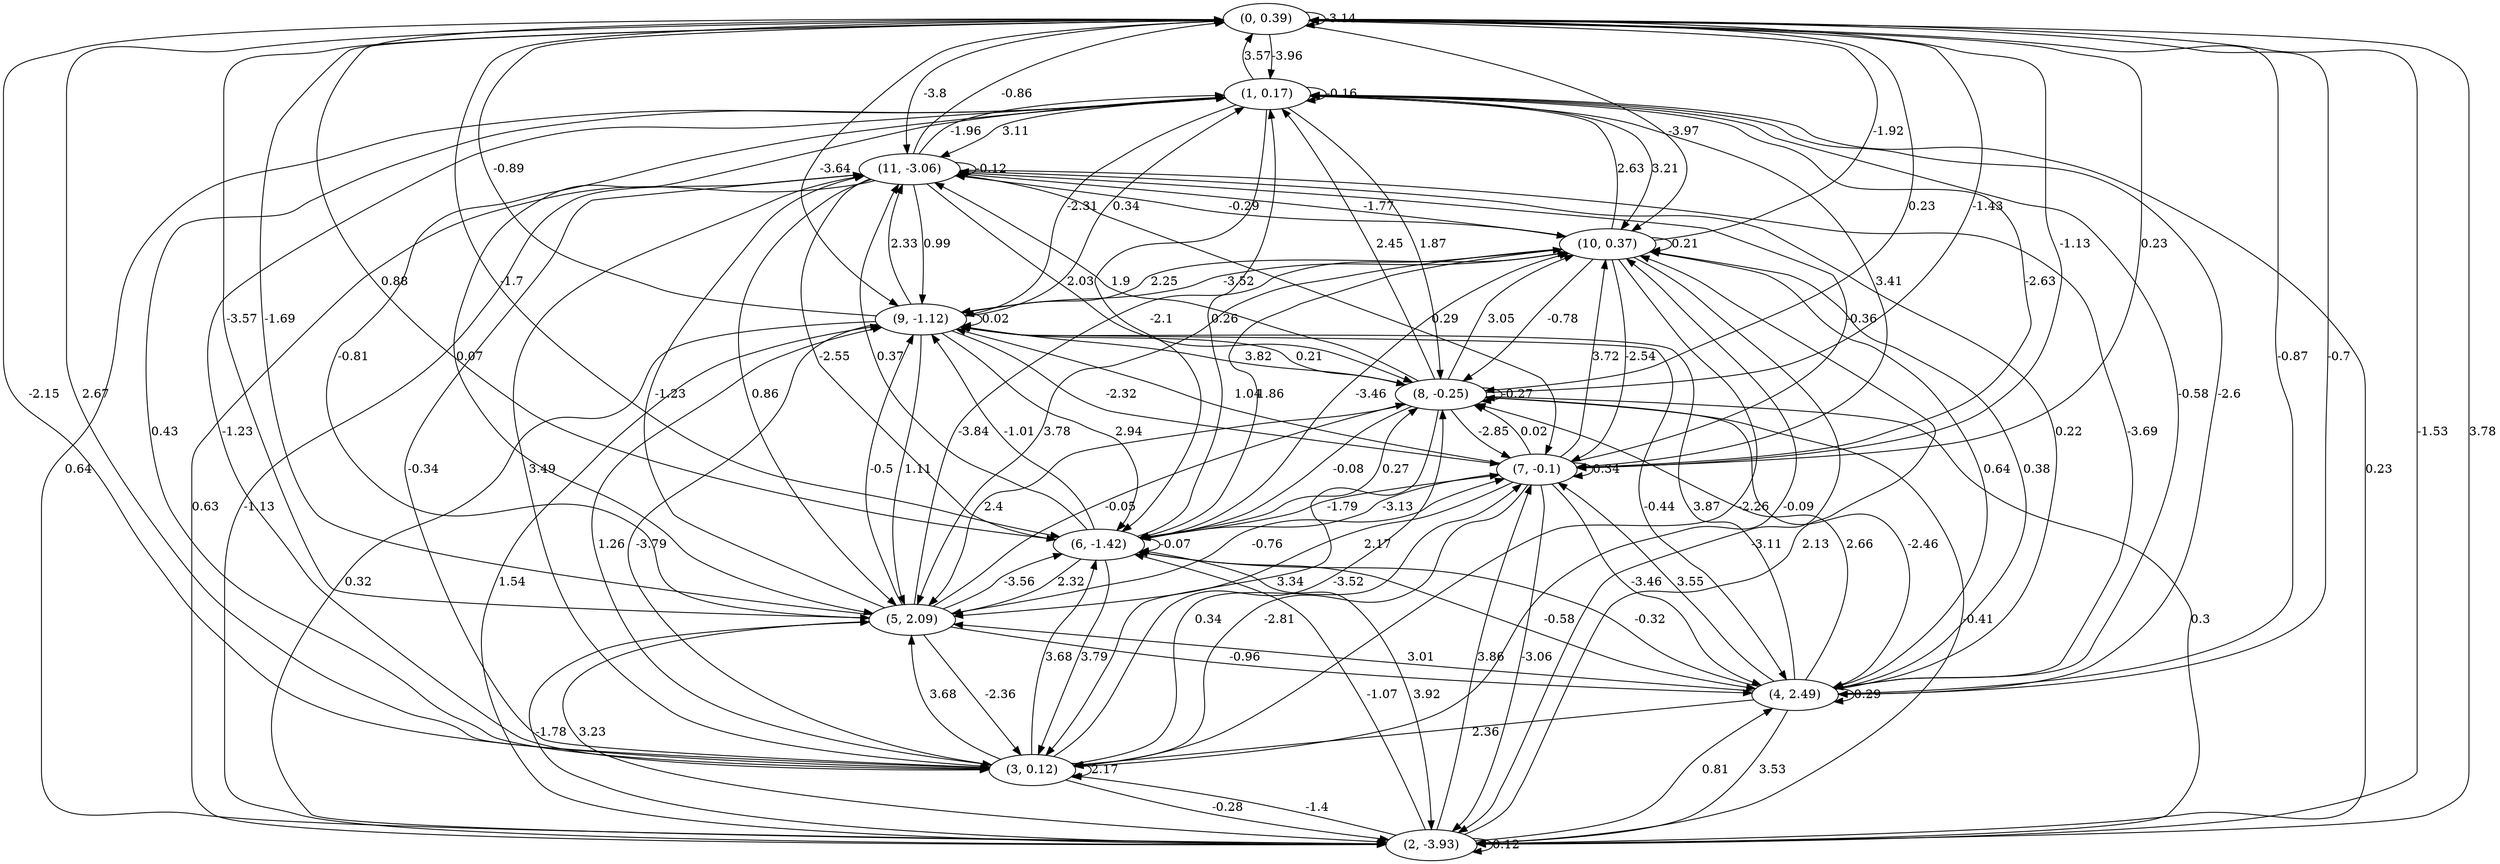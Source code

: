 digraph {
    0 [ label = "(0, 0.39)" ]
    1 [ label = "(1, 0.17)" ]
    2 [ label = "(2, -3.93)" ]
    3 [ label = "(3, 0.12)" ]
    4 [ label = "(4, 2.49)" ]
    5 [ label = "(5, 2.09)" ]
    6 [ label = "(6, -1.42)" ]
    7 [ label = "(7, -0.1)" ]
    8 [ label = "(8, -0.25)" ]
    9 [ label = "(9, -1.12)" ]
    10 [ label = "(10, 0.37)" ]
    11 [ label = "(11, -3.06)" ]
    0 -> 0 [ label = "-3.14" ]
    1 -> 1 [ label = "-0.16" ]
    2 -> 2 [ label = "0.12" ]
    3 -> 3 [ label = "2.17" ]
    4 -> 4 [ label = "0.29" ]
    6 -> 6 [ label = "-0.07" ]
    7 -> 7 [ label = "0.34" ]
    8 -> 8 [ label = "-0.27" ]
    9 -> 9 [ label = "0.02" ]
    10 -> 10 [ label = "0.21" ]
    11 -> 11 [ label = "-0.12" ]
    1 -> 0 [ label = "3.57" ]
    2 -> 0 [ label = "3.78" ]
    3 -> 0 [ label = "2.67" ]
    4 -> 0 [ label = "-0.87" ]
    5 -> 0 [ label = "-1.69" ]
    6 -> 0 [ label = "0.88" ]
    7 -> 0 [ label = "0.23" ]
    8 -> 0 [ label = "-1.43" ]
    9 -> 0 [ label = "-0.89" ]
    10 -> 0 [ label = "-1.92" ]
    11 -> 0 [ label = "-0.86" ]
    0 -> 1 [ label = "-3.96" ]
    2 -> 1 [ label = "0.23" ]
    3 -> 1 [ label = "0.43" ]
    4 -> 1 [ label = "-0.58" ]
    5 -> 1 [ label = "-0.81" ]
    6 -> 1 [ label = "0.26" ]
    7 -> 1 [ label = "-2.63" ]
    8 -> 1 [ label = "2.45" ]
    9 -> 1 [ label = "0.34" ]
    10 -> 1 [ label = "2.63" ]
    11 -> 1 [ label = "-1.96" ]
    0 -> 2 [ label = "-1.53" ]
    1 -> 2 [ label = "0.64" ]
    3 -> 2 [ label = "-0.28" ]
    4 -> 2 [ label = "3.53" ]
    5 -> 2 [ label = "3.23" ]
    6 -> 2 [ label = "3.92" ]
    7 -> 2 [ label = "-3.06" ]
    8 -> 2 [ label = "0.3" ]
    9 -> 2 [ label = "0.32" ]
    10 -> 2 [ label = "-3.11" ]
    11 -> 2 [ label = "0.63" ]
    0 -> 3 [ label = "-2.15" ]
    1 -> 3 [ label = "-1.23" ]
    2 -> 3 [ label = "-1.4" ]
    4 -> 3 [ label = "2.36" ]
    5 -> 3 [ label = "-2.36" ]
    6 -> 3 [ label = "3.79" ]
    7 -> 3 [ label = "-2.81" ]
    8 -> 3 [ label = "3.34" ]
    9 -> 3 [ label = "-3.79" ]
    10 -> 3 [ label = "-2.26" ]
    11 -> 3 [ label = "-0.34" ]
    0 -> 4 [ label = "-0.7" ]
    1 -> 4 [ label = "-2.6" ]
    2 -> 4 [ label = "0.81" ]
    5 -> 4 [ label = "-0.96" ]
    6 -> 4 [ label = "-0.58" ]
    7 -> 4 [ label = "-3.46" ]
    8 -> 4 [ label = "-2.46" ]
    9 -> 4 [ label = "-0.44" ]
    10 -> 4 [ label = "0.64" ]
    11 -> 4 [ label = "-3.69" ]
    0 -> 5 [ label = "-3.57" ]
    1 -> 5 [ label = "0.07" ]
    2 -> 5 [ label = "-1.78" ]
    3 -> 5 [ label = "3.68" ]
    4 -> 5 [ label = "3.01" ]
    6 -> 5 [ label = "2.32" ]
    7 -> 5 [ label = "2.17" ]
    8 -> 5 [ label = "2.4" ]
    9 -> 5 [ label = "1.11" ]
    10 -> 5 [ label = "3.78" ]
    11 -> 5 [ label = "0.86" ]
    0 -> 6 [ label = "-1.7" ]
    1 -> 6 [ label = "-2.1" ]
    2 -> 6 [ label = "-1.07" ]
    3 -> 6 [ label = "3.68" ]
    4 -> 6 [ label = "-0.32" ]
    5 -> 6 [ label = "-3.56" ]
    7 -> 6 [ label = "-3.13" ]
    8 -> 6 [ label = "-0.08" ]
    9 -> 6 [ label = "2.94" ]
    10 -> 6 [ label = "1.86" ]
    11 -> 6 [ label = "-2.55" ]
    0 -> 7 [ label = "-1.13" ]
    1 -> 7 [ label = "3.41" ]
    2 -> 7 [ label = "3.86" ]
    3 -> 7 [ label = "0.34" ]
    4 -> 7 [ label = "3.55" ]
    5 -> 7 [ label = "-0.76" ]
    6 -> 7 [ label = "-1.79" ]
    8 -> 7 [ label = "-2.85" ]
    9 -> 7 [ label = "-2.32" ]
    10 -> 7 [ label = "-2.54" ]
    11 -> 7 [ label = "0.29" ]
    0 -> 8 [ label = "0.23" ]
    1 -> 8 [ label = "1.87" ]
    2 -> 8 [ label = "-0.41" ]
    3 -> 8 [ label = "-3.52" ]
    4 -> 8 [ label = "2.66" ]
    5 -> 8 [ label = "-0.05" ]
    6 -> 8 [ label = "0.27" ]
    7 -> 8 [ label = "0.02" ]
    9 -> 8 [ label = "0.21" ]
    10 -> 8 [ label = "-0.78" ]
    11 -> 8 [ label = "2.03" ]
    0 -> 9 [ label = "-3.64" ]
    1 -> 9 [ label = "-2.31" ]
    2 -> 9 [ label = "1.54" ]
    3 -> 9 [ label = "1.26" ]
    4 -> 9 [ label = "3.87" ]
    5 -> 9 [ label = "-0.5" ]
    6 -> 9 [ label = "-1.01" ]
    7 -> 9 [ label = "1.04" ]
    8 -> 9 [ label = "3.82" ]
    10 -> 9 [ label = "-3.52" ]
    11 -> 9 [ label = "0.99" ]
    0 -> 10 [ label = "-3.97" ]
    1 -> 10 [ label = "3.21" ]
    2 -> 10 [ label = "2.13" ]
    3 -> 10 [ label = "-0.09" ]
    4 -> 10 [ label = "0.38" ]
    5 -> 10 [ label = "-3.84" ]
    6 -> 10 [ label = "-3.46" ]
    7 -> 10 [ label = "3.72" ]
    8 -> 10 [ label = "3.05" ]
    9 -> 10 [ label = "2.25" ]
    11 -> 10 [ label = "-1.77" ]
    0 -> 11 [ label = "-3.8" ]
    1 -> 11 [ label = "3.11" ]
    2 -> 11 [ label = "-1.13" ]
    3 -> 11 [ label = "3.49" ]
    4 -> 11 [ label = "0.22" ]
    5 -> 11 [ label = "-1.23" ]
    6 -> 11 [ label = "0.37" ]
    7 -> 11 [ label = "-0.36" ]
    8 -> 11 [ label = "1.9" ]
    9 -> 11 [ label = "2.33" ]
    10 -> 11 [ label = "-0.29" ]
}

